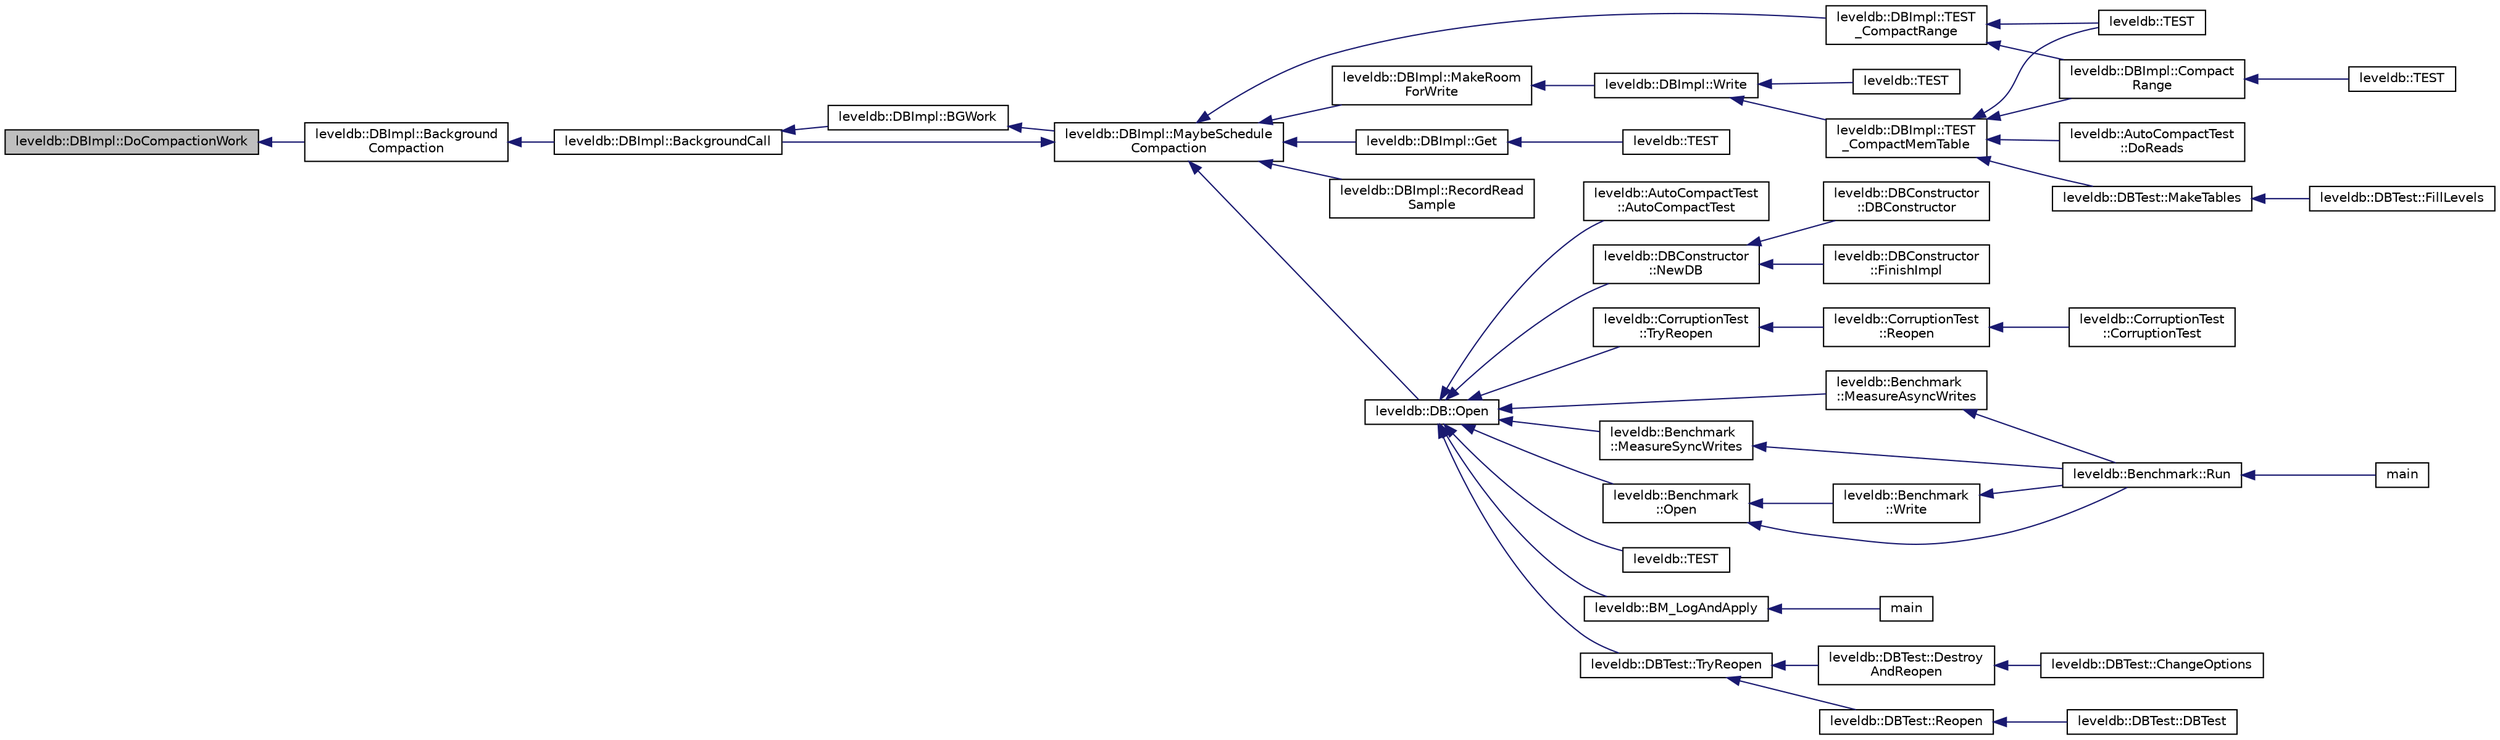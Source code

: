 digraph "leveldb::DBImpl::DoCompactionWork"
{
  edge [fontname="Helvetica",fontsize="10",labelfontname="Helvetica",labelfontsize="10"];
  node [fontname="Helvetica",fontsize="10",shape=record];
  rankdir="LR";
  Node1 [label="leveldb::DBImpl::DoCompactionWork",height=0.2,width=0.4,color="black", fillcolor="grey75", style="filled" fontcolor="black"];
  Node1 -> Node2 [dir="back",color="midnightblue",fontsize="10",style="solid",fontname="Helvetica"];
  Node2 [label="leveldb::DBImpl::Background\lCompaction",height=0.2,width=0.4,color="black", fillcolor="white", style="filled",URL="$classleveldb_1_1_d_b_impl.html#af8d8c2abc99da12f82a594b6a7d43e35"];
  Node2 -> Node3 [dir="back",color="midnightblue",fontsize="10",style="solid",fontname="Helvetica"];
  Node3 [label="leveldb::DBImpl::BackgroundCall",height=0.2,width=0.4,color="black", fillcolor="white", style="filled",URL="$classleveldb_1_1_d_b_impl.html#a0b9829a3bc7b5a119819c6b04b557ab0"];
  Node3 -> Node4 [dir="back",color="midnightblue",fontsize="10",style="solid",fontname="Helvetica"];
  Node4 [label="leveldb::DBImpl::BGWork",height=0.2,width=0.4,color="black", fillcolor="white", style="filled",URL="$classleveldb_1_1_d_b_impl.html#ac5e1a8fcf9852a3b3f9712f135f13fa7"];
  Node4 -> Node5 [dir="back",color="midnightblue",fontsize="10",style="solid",fontname="Helvetica"];
  Node5 [label="leveldb::DBImpl::MaybeSchedule\lCompaction",height=0.2,width=0.4,color="black", fillcolor="white", style="filled",URL="$classleveldb_1_1_d_b_impl.html#a91134e3ca9d5c6220dd45f19d461a831"];
  Node5 -> Node6 [dir="back",color="midnightblue",fontsize="10",style="solid",fontname="Helvetica"];
  Node6 [label="leveldb::DBImpl::TEST\l_CompactRange",height=0.2,width=0.4,color="black", fillcolor="white", style="filled",URL="$classleveldb_1_1_d_b_impl.html#a63fcb49466b689a534ba77d32cf84f99"];
  Node6 -> Node7 [dir="back",color="midnightblue",fontsize="10",style="solid",fontname="Helvetica"];
  Node7 [label="leveldb::TEST",height=0.2,width=0.4,color="black", fillcolor="white", style="filled",URL="$namespaceleveldb.html#a1da99cee14629599882010198aabfa2a"];
  Node6 -> Node8 [dir="back",color="midnightblue",fontsize="10",style="solid",fontname="Helvetica"];
  Node8 [label="leveldb::DBImpl::Compact\lRange",height=0.2,width=0.4,color="black", fillcolor="white", style="filled",URL="$classleveldb_1_1_d_b_impl.html#aa6df0739fc0b49380c284347e411b8ed"];
  Node8 -> Node9 [dir="back",color="midnightblue",fontsize="10",style="solid",fontname="Helvetica"];
  Node9 [label="leveldb::TEST",height=0.2,width=0.4,color="black", fillcolor="white", style="filled",URL="$namespaceleveldb.html#a2bb2a098a32d42044e6be132020b29b0"];
  Node5 -> Node3 [dir="back",color="midnightblue",fontsize="10",style="solid",fontname="Helvetica"];
  Node5 -> Node10 [dir="back",color="midnightblue",fontsize="10",style="solid",fontname="Helvetica"];
  Node10 [label="leveldb::DBImpl::Get",height=0.2,width=0.4,color="black", fillcolor="white", style="filled",URL="$classleveldb_1_1_d_b_impl.html#a089964ddcd1f5dc85e73499ae57be508"];
  Node10 -> Node11 [dir="back",color="midnightblue",fontsize="10",style="solid",fontname="Helvetica"];
  Node11 [label="leveldb::TEST",height=0.2,width=0.4,color="black", fillcolor="white", style="filled",URL="$namespaceleveldb.html#acc1b0ed2e8e9e4e6b930a1727d9fe0f8"];
  Node5 -> Node12 [dir="back",color="midnightblue",fontsize="10",style="solid",fontname="Helvetica"];
  Node12 [label="leveldb::DBImpl::RecordRead\lSample",height=0.2,width=0.4,color="black", fillcolor="white", style="filled",URL="$classleveldb_1_1_d_b_impl.html#a254ae98e3425046c28ed0aa6d78b37d8"];
  Node5 -> Node13 [dir="back",color="midnightblue",fontsize="10",style="solid",fontname="Helvetica"];
  Node13 [label="leveldb::DBImpl::MakeRoom\lForWrite",height=0.2,width=0.4,color="black", fillcolor="white", style="filled",URL="$classleveldb_1_1_d_b_impl.html#a9439d7de053315f2f2b59c6382db6f9b"];
  Node13 -> Node14 [dir="back",color="midnightblue",fontsize="10",style="solid",fontname="Helvetica"];
  Node14 [label="leveldb::DBImpl::Write",height=0.2,width=0.4,color="black", fillcolor="white", style="filled",URL="$classleveldb_1_1_d_b_impl.html#ac0d0b472717099d6a02ad9dace4e8ef4"];
  Node14 -> Node15 [dir="back",color="midnightblue",fontsize="10",style="solid",fontname="Helvetica"];
  Node15 [label="leveldb::TEST",height=0.2,width=0.4,color="black", fillcolor="white", style="filled",URL="$namespaceleveldb.html#a25dbda5a48ec782778d331e4ccb81b6b"];
  Node14 -> Node16 [dir="back",color="midnightblue",fontsize="10",style="solid",fontname="Helvetica"];
  Node16 [label="leveldb::DBImpl::TEST\l_CompactMemTable",height=0.2,width=0.4,color="black", fillcolor="white", style="filled",URL="$classleveldb_1_1_d_b_impl.html#a8642703fd1398cd8e3f5f24ee0b9da23"];
  Node16 -> Node17 [dir="back",color="midnightblue",fontsize="10",style="solid",fontname="Helvetica"];
  Node17 [label="leveldb::AutoCompactTest\l::DoReads",height=0.2,width=0.4,color="black", fillcolor="white", style="filled",URL="$classleveldb_1_1_auto_compact_test.html#a1d1feea1aef1257e461c35eb5b51fa52"];
  Node16 -> Node7 [dir="back",color="midnightblue",fontsize="10",style="solid",fontname="Helvetica"];
  Node16 -> Node8 [dir="back",color="midnightblue",fontsize="10",style="solid",fontname="Helvetica"];
  Node16 -> Node18 [dir="back",color="midnightblue",fontsize="10",style="solid",fontname="Helvetica"];
  Node18 [label="leveldb::DBTest::MakeTables",height=0.2,width=0.4,color="black", fillcolor="white", style="filled",URL="$classleveldb_1_1_d_b_test.html#ace931478fa5ad2c48a8aa95a344e19fd"];
  Node18 -> Node19 [dir="back",color="midnightblue",fontsize="10",style="solid",fontname="Helvetica"];
  Node19 [label="leveldb::DBTest::FillLevels",height=0.2,width=0.4,color="black", fillcolor="white", style="filled",URL="$classleveldb_1_1_d_b_test.html#ac291d06db907f5fee7caf04f44f65493"];
  Node5 -> Node20 [dir="back",color="midnightblue",fontsize="10",style="solid",fontname="Helvetica"];
  Node20 [label="leveldb::DB::Open",height=0.2,width=0.4,color="black", fillcolor="white", style="filled",URL="$classleveldb_1_1_d_b.html#ac1da2b48e911287d86f3a3bfa0f851fe"];
  Node20 -> Node21 [dir="back",color="midnightblue",fontsize="10",style="solid",fontname="Helvetica"];
  Node21 [label="leveldb::AutoCompactTest\l::AutoCompactTest",height=0.2,width=0.4,color="black", fillcolor="white", style="filled",URL="$classleveldb_1_1_auto_compact_test.html#a31fe0ded855f188fac1650c70849760c"];
  Node20 -> Node22 [dir="back",color="midnightblue",fontsize="10",style="solid",fontname="Helvetica"];
  Node22 [label="leveldb::CorruptionTest\l::TryReopen",height=0.2,width=0.4,color="black", fillcolor="white", style="filled",URL="$classleveldb_1_1_corruption_test.html#aaba7c05f06400ef45d1af5cb95f66a57"];
  Node22 -> Node23 [dir="back",color="midnightblue",fontsize="10",style="solid",fontname="Helvetica"];
  Node23 [label="leveldb::CorruptionTest\l::Reopen",height=0.2,width=0.4,color="black", fillcolor="white", style="filled",URL="$classleveldb_1_1_corruption_test.html#aa2051faee6b6542d35ebdcf99918a713"];
  Node23 -> Node24 [dir="back",color="midnightblue",fontsize="10",style="solid",fontname="Helvetica"];
  Node24 [label="leveldb::CorruptionTest\l::CorruptionTest",height=0.2,width=0.4,color="black", fillcolor="white", style="filled",URL="$classleveldb_1_1_corruption_test.html#a9940767db260b1e4e60b8bcedc50217c"];
  Node20 -> Node25 [dir="back",color="midnightblue",fontsize="10",style="solid",fontname="Helvetica"];
  Node25 [label="leveldb::Benchmark\l::Open",height=0.2,width=0.4,color="black", fillcolor="white", style="filled",URL="$classleveldb_1_1_benchmark.html#a89a3b0da75e6cd2ffb879358e5dd82a6"];
  Node25 -> Node26 [dir="back",color="midnightblue",fontsize="10",style="solid",fontname="Helvetica"];
  Node26 [label="leveldb::Benchmark::Run",height=0.2,width=0.4,color="black", fillcolor="white", style="filled",URL="$classleveldb_1_1_benchmark.html#a2f262afa0c7d10fcf531fe9657fba490"];
  Node26 -> Node27 [dir="back",color="midnightblue",fontsize="10",style="solid",fontname="Helvetica"];
  Node27 [label="main",height=0.2,width=0.4,color="black", fillcolor="white", style="filled",URL="$db__bench_8cc.html#a3c04138a5bfe5d72780bb7e82a18e627"];
  Node25 -> Node28 [dir="back",color="midnightblue",fontsize="10",style="solid",fontname="Helvetica"];
  Node28 [label="leveldb::Benchmark\l::Write",height=0.2,width=0.4,color="black", fillcolor="white", style="filled",URL="$classleveldb_1_1_benchmark.html#a86876b2882d9015610330e69acfdff0d"];
  Node28 -> Node26 [dir="back",color="midnightblue",fontsize="10",style="solid",fontname="Helvetica"];
  Node20 -> Node29 [dir="back",color="midnightblue",fontsize="10",style="solid",fontname="Helvetica"];
  Node29 [label="leveldb::Benchmark\l::MeasureAsyncWrites",height=0.2,width=0.4,color="black", fillcolor="white", style="filled",URL="$classleveldb_1_1_benchmark.html#a93f93835e288185005d25cf08037bed9"];
  Node29 -> Node26 [dir="back",color="midnightblue",fontsize="10",style="solid",fontname="Helvetica"];
  Node20 -> Node30 [dir="back",color="midnightblue",fontsize="10",style="solid",fontname="Helvetica"];
  Node30 [label="leveldb::Benchmark\l::MeasureSyncWrites",height=0.2,width=0.4,color="black", fillcolor="white", style="filled",URL="$classleveldb_1_1_benchmark.html#ac7b13fb940cff41f5acc5dc99d93d36c"];
  Node30 -> Node26 [dir="back",color="midnightblue",fontsize="10",style="solid",fontname="Helvetica"];
  Node20 -> Node31 [dir="back",color="midnightblue",fontsize="10",style="solid",fontname="Helvetica"];
  Node31 [label="leveldb::DBTest::TryReopen",height=0.2,width=0.4,color="black", fillcolor="white", style="filled",URL="$classleveldb_1_1_d_b_test.html#aee588b2d13db6be2a651a8fabeac5c79"];
  Node31 -> Node32 [dir="back",color="midnightblue",fontsize="10",style="solid",fontname="Helvetica"];
  Node32 [label="leveldb::DBTest::Reopen",height=0.2,width=0.4,color="black", fillcolor="white", style="filled",URL="$classleveldb_1_1_d_b_test.html#a38170a082cbc71fb446408ff5634c797"];
  Node32 -> Node33 [dir="back",color="midnightblue",fontsize="10",style="solid",fontname="Helvetica"];
  Node33 [label="leveldb::DBTest::DBTest",height=0.2,width=0.4,color="black", fillcolor="white", style="filled",URL="$classleveldb_1_1_d_b_test.html#afc6fc9512e900de6ee10c5db15b22930"];
  Node31 -> Node34 [dir="back",color="midnightblue",fontsize="10",style="solid",fontname="Helvetica"];
  Node34 [label="leveldb::DBTest::Destroy\lAndReopen",height=0.2,width=0.4,color="black", fillcolor="white", style="filled",URL="$classleveldb_1_1_d_b_test.html#ab798a43e7feab6dddc8fa1eb7a5f61f6"];
  Node34 -> Node35 [dir="back",color="midnightblue",fontsize="10",style="solid",fontname="Helvetica"];
  Node35 [label="leveldb::DBTest::ChangeOptions",height=0.2,width=0.4,color="black", fillcolor="white", style="filled",URL="$classleveldb_1_1_d_b_test.html#a587534fe403016f15cf1997ef7a40836"];
  Node20 -> Node36 [dir="back",color="midnightblue",fontsize="10",style="solid",fontname="Helvetica"];
  Node36 [label="leveldb::TEST",height=0.2,width=0.4,color="black", fillcolor="white", style="filled",URL="$namespaceleveldb.html#a88d6fdcb16ed4edc65da40f383e6f23b"];
  Node20 -> Node37 [dir="back",color="midnightblue",fontsize="10",style="solid",fontname="Helvetica"];
  Node37 [label="leveldb::BM_LogAndApply",height=0.2,width=0.4,color="black", fillcolor="white", style="filled",URL="$namespaceleveldb.html#af9cf6ec167c9b6f25fd050ab6fb67a90"];
  Node37 -> Node38 [dir="back",color="midnightblue",fontsize="10",style="solid",fontname="Helvetica"];
  Node38 [label="main",height=0.2,width=0.4,color="black", fillcolor="white", style="filled",URL="$db__test_8cc.html#a3c04138a5bfe5d72780bb7e82a18e627"];
  Node20 -> Node39 [dir="back",color="midnightblue",fontsize="10",style="solid",fontname="Helvetica"];
  Node39 [label="leveldb::DBConstructor\l::NewDB",height=0.2,width=0.4,color="black", fillcolor="white", style="filled",URL="$classleveldb_1_1_d_b_constructor.html#ac48bfe871db8558b57427843465e6c65"];
  Node39 -> Node40 [dir="back",color="midnightblue",fontsize="10",style="solid",fontname="Helvetica"];
  Node40 [label="leveldb::DBConstructor\l::DBConstructor",height=0.2,width=0.4,color="black", fillcolor="white", style="filled",URL="$classleveldb_1_1_d_b_constructor.html#ae27ecdd7732629b08c25a63f82dfd4a9"];
  Node39 -> Node41 [dir="back",color="midnightblue",fontsize="10",style="solid",fontname="Helvetica"];
  Node41 [label="leveldb::DBConstructor\l::FinishImpl",height=0.2,width=0.4,color="black", fillcolor="white", style="filled",URL="$classleveldb_1_1_d_b_constructor.html#a554d8e348d9135ff72a43a03c647c261"];
}
